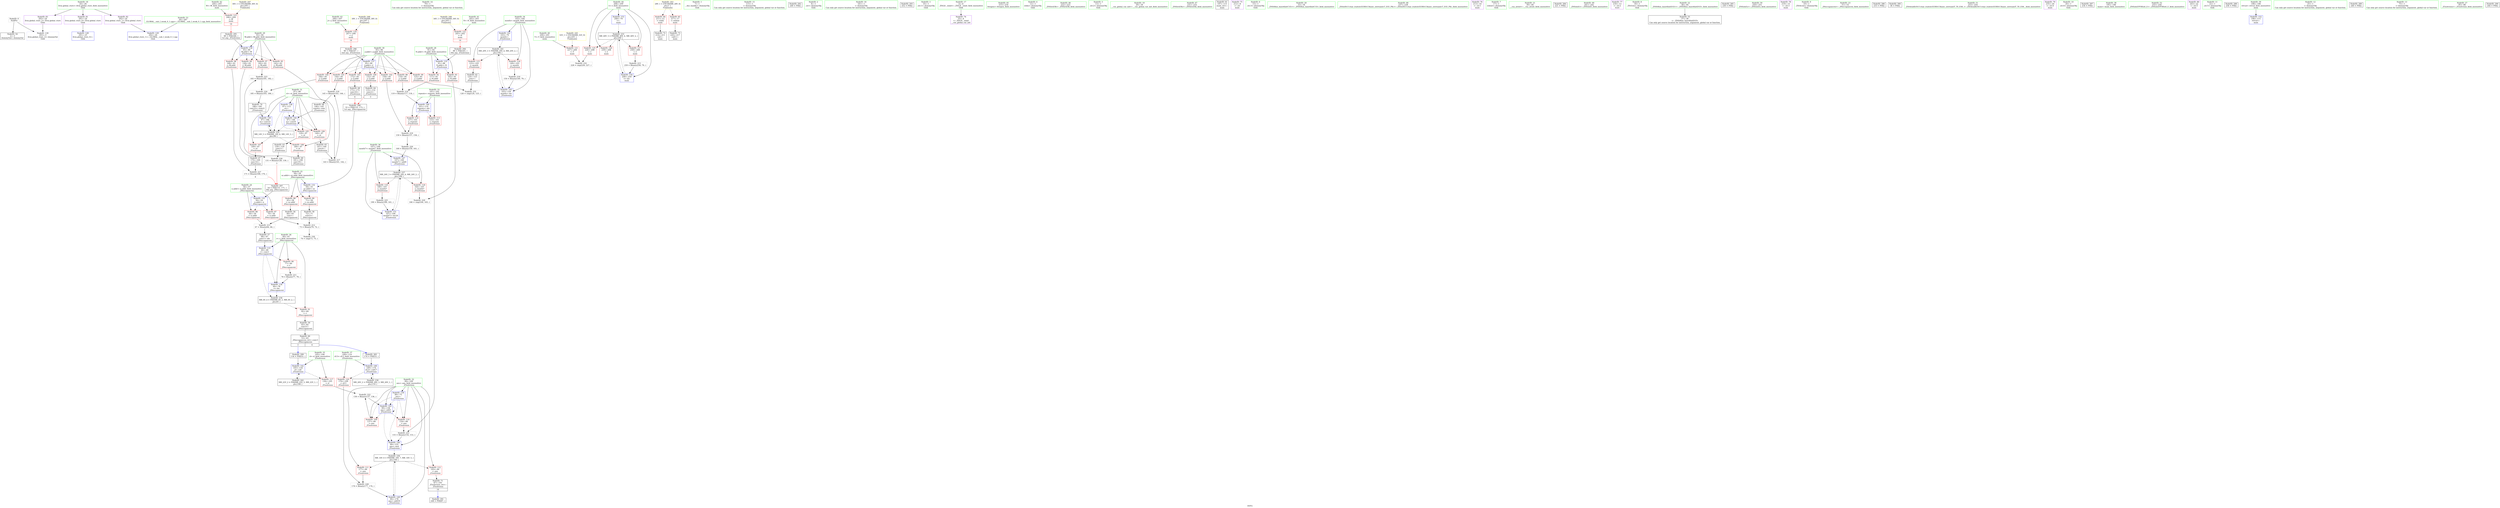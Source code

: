 digraph "SVFG" {
	label="SVFG";

	Node0x557beed9e220 [shape=record,color=grey,label="{NodeID: 0\nNullPtr}"];
	Node0x557beed9e220 -> Node0x557beedb7810[style=solid];
	Node0x557beed9e220 -> Node0x557beedbc720[style=solid];
	Node0x557beedb6ad0 [shape=record,color=red,label="{NodeID: 97\n182\<--93\n\<--W.addr\n_Z5solvexxx\n}"];
	Node0x557beedb6ad0 -> Node0x557beedc2dd0[style=solid];
	Node0x557beedb43c0 [shape=record,color=green,label="{NodeID: 14\n79\<--1\n\<--dummyObj\nCan only get source location for instruction, argument, global var or function.}"];
	Node0x557beedb6610 [shape=record,color=red,label="{NodeID: 111\n177\<--99\n\<--ans\n_Z5solvexxx\n}"];
	Node0x557beedb6610 -> Node0x557beedc3550[style=solid];
	Node0x557beedb50f0 [shape=record,color=green,label="{NodeID: 28\n91\<--92\nN.addr\<--N.addr_field_insensitive\n_Z5solvexxx\n}"];
	Node0x557beedb50f0 -> Node0x557beedb97e0[style=solid];
	Node0x557beedb50f0 -> Node0x557beedb98b0[style=solid];
	Node0x557beedb50f0 -> Node0x557beedbcb60[style=solid];
	Node0x557beeddb860 [shape=record,color=black,label="{NodeID: 291\n248 = PHI(87, )\n}"];
	Node0x557beedbc2e0 [shape=record,color=red,label="{NodeID: 125\n226\<--208\n\<--t\nmain\n}"];
	Node0x557beedbc2e0 -> Node0x557beedc3b50[style=solid];
	Node0x557beedb5c80 [shape=record,color=green,label="{NodeID: 42\n204\<--205\nW\<--W_field_insensitive\nmain\n}"];
	Node0x557beedb5c80 -> Node0x557beedbc140[style=solid];
	Node0x557beedc2c50 [shape=record,color=grey,label="{NodeID: 222\n138 = Binary(137, 136, )\n}"];
	Node0x557beedc2c50 -> Node0x557beedbd1e0[style=solid];
	Node0x557beedbcea0 [shape=record,color=blue,label="{NodeID: 139\n99\<--75\nans\<--\n_Z5solvexxx\n}"];
	Node0x557beedbcea0 -> Node0x557beedb6470[style=dashed];
	Node0x557beedbcea0 -> Node0x557beedb6540[style=dashed];
	Node0x557beedbcea0 -> Node0x557beedbd1e0[style=dashed];
	Node0x557beedbcea0 -> Node0x557beedbd450[style=dashed];
	Node0x557beedb7a10 [shape=record,color=black,label="{NodeID: 56\n66\<--65\nconv\<--\n_Z9occupancexi\n}"];
	Node0x557beedb7a10 -> Node0x557beedc1ed0[style=solid];
	Node0x557beedcc020 [shape=record,color=black,label="{NodeID: 236\nMR_16V_6 = PHI(MR_16V_7, MR_16V_5, )\npts\{100 \}\n}"];
	Node0x557beedcc020 -> Node0x557beedb6610[style=dashed];
	Node0x557beedcc020 -> Node0x557beedb66e0[style=dashed];
	Node0x557beedcc020 -> Node0x557beedbd6c0[style=dashed];
	Node0x557beedbda00 [shape=record,color=blue,label="{NodeID: 153\n208\<--79\nt\<--\nmain\n}"];
	Node0x557beedbda00 -> Node0x557beedcb120[style=dashed];
	Node0x557beedb8570 [shape=record,color=black,label="{NodeID: 70\n186\<--185\nconv22\<--rem21\n_Z5solvexxx\n}"];
	Node0x557beedb8570 -> Node0x557beedbd790[style=solid];
	Node0x557beedb9160 [shape=record,color=red,label="{NodeID: 84\n211\<--12\n\<--stdin\nmain\n}"];
	Node0x557beedb9160 -> Node0x557beedb8710[style=solid];
	Node0x557beedb34c0 [shape=record,color=green,label="{NodeID: 1\n7\<--1\n__dso_handle\<--dummyObj\nGlob }"];
	Node0x557beedb6ba0 [shape=record,color=red,label="{NodeID: 98\n118\<--95\n\<--J.addr\n_Z5solvexxx\n}"];
	Node0x557beedb6ba0 -> Node0x557beedc2050[style=solid];
	Node0x557beedb4480 [shape=record,color=green,label="{NodeID: 15\n115\<--1\n\<--dummyObj\nCan only get source location for instruction, argument, global var or function.}"];
	Node0x557beedb66e0 [shape=record,color=red,label="{NodeID: 112\n193\<--99\n\<--ans\n_Z5solvexxx\n}"];
	Node0x557beedb66e0 -> Node0x557beedb8640[style=solid];
	Node0x557beedb51c0 [shape=record,color=green,label="{NodeID: 29\n93\<--94\nW.addr\<--W.addr_field_insensitive\n_Z5solvexxx\n}"];
	Node0x557beedb51c0 -> Node0x557beedb9980[style=solid];
	Node0x557beedb51c0 -> Node0x557beedb9a50[style=solid];
	Node0x557beedb51c0 -> Node0x557beedb6a00[style=solid];
	Node0x557beedb51c0 -> Node0x557beedb6ad0[style=solid];
	Node0x557beedb51c0 -> Node0x557beedbcc30[style=solid];
	Node0x557beeddb9f0 [shape=record,color=black,label="{NodeID: 292\n249 = PHI()\n}"];
	Node0x557beedbc3b0 [shape=record,color=red,label="{NodeID: 126\n239\<--208\n\<--t\nmain\n}"];
	Node0x557beedb5d50 [shape=record,color=green,label="{NodeID: 43\n206\<--207\nJ\<--J_field_insensitive\nmain\n}"];
	Node0x557beedb5d50 -> Node0x557beedbc210[style=solid];
	Node0x557beedc2dd0 [shape=record,color=grey,label="{NodeID: 223\n183 = Binary(181, 182, )\n}"];
	Node0x557beedc2dd0 -> Node0x557beedc2f50[style=solid];
	Node0x557beedbcf70 [shape=record,color=blue,label="{NodeID: 140\n101\<--119\nrepeats\<--div\n_Z5solvexxx\n}"];
	Node0x557beedbcf70 -> Node0x557beedb67b0[style=dashed];
	Node0x557beedbcf70 -> Node0x557beedb6880[style=dashed];
	Node0x557beedb7ae0 [shape=record,color=black,label="{NodeID: 57\n68\<--67\nconv1\<--div\n_Z9occupancexi\n}"];
	Node0x557beedb7ae0 -> Node0x557beedbc9c0[style=solid];
	Node0x557beedcc520 [shape=record,color=black,label="{NodeID: 237\nMR_24V_3 = PHI(MR_24V_4, MR_24V_2, )\npts\{108 \}\n}"];
	Node0x557beedcc520 -> Node0x557beedbbd30[style=dashed];
	Node0x557beedcc520 -> Node0x557beedbbe00[style=dashed];
	Node0x557beedcc520 -> Node0x557beedbd860[style=dashed];
	Node0x557beedbdad0 [shape=record,color=blue,label="{NodeID: 154\n208\<--259\nt\<--inc\nmain\n}"];
	Node0x557beedbdad0 -> Node0x557beedcb120[style=dashed];
	Node0x557beedb8640 [shape=record,color=black,label="{NodeID: 71\n87\<--193\n_Z5solvexxx_ret\<--\n_Z5solvexxx\n|{<s0>14}}"];
	Node0x557beedb8640:s0 -> Node0x557beeddb860[style=solid,color=blue];
	Node0x557beedb9230 [shape=record,color=red,label="{NodeID: 85\n217\<--17\n\<--stdout\nmain\n}"];
	Node0x557beedb9230 -> Node0x557beedb87e0[style=solid];
	Node0x557beedb3550 [shape=record,color=green,label="{NodeID: 2\n8\<--1\n.str\<--dummyObj\nGlob }"];
	Node0x557beedb6c70 [shape=record,color=red,label="{NodeID: 99\n125\<--95\n\<--J.addr\n_Z5solvexxx\n}"];
	Node0x557beedb6c70 -> Node0x557beedc39d0[style=solid];
	Node0x557beedb4580 [shape=record,color=green,label="{NodeID: 16\n161\<--1\n\<--dummyObj\nCan only get source location for instruction, argument, global var or function.}"];
	Node0x557beedb67b0 [shape=record,color=red,label="{NodeID: 113\n153\<--101\n\<--repeats\n_Z5solvexxx\n}"];
	Node0x557beedb67b0 -> Node0x557beedc2ad0[style=solid];
	Node0x557beedb5290 [shape=record,color=green,label="{NodeID: 30\n95\<--96\nJ.addr\<--J.addr_field_insensitive\n_Z5solvexxx\n}"];
	Node0x557beedb5290 -> Node0x557beedb6ba0[style=solid];
	Node0x557beedb5290 -> Node0x557beedb6c70[style=solid];
	Node0x557beedb5290 -> Node0x557beedb6d40[style=solid];
	Node0x557beedb5290 -> Node0x557beedb6e10[style=solid];
	Node0x557beedb5290 -> Node0x557beedb6ee0[style=solid];
	Node0x557beedb5290 -> Node0x557beedb6fb0[style=solid];
	Node0x557beedb5290 -> Node0x557beedb7080[style=solid];
	Node0x557beedb5290 -> Node0x557beedbcd00[style=solid];
	Node0x557beeddbac0 [shape=record,color=black,label="{NodeID: 293\n252 = PHI()\n}"];
	Node0x557beedbc480 [shape=record,color=red,label="{NodeID: 127\n258\<--208\n\<--t\nmain\n}"];
	Node0x557beedbc480 -> Node0x557beedc21d0[style=solid];
	Node0x557beedb5e20 [shape=record,color=green,label="{NodeID: 44\n208\<--209\nt\<--t_field_insensitive\nmain\n}"];
	Node0x557beedb5e20 -> Node0x557beedbc2e0[style=solid];
	Node0x557beedb5e20 -> Node0x557beedbc3b0[style=solid];
	Node0x557beedb5e20 -> Node0x557beedbc480[style=solid];
	Node0x557beedb5e20 -> Node0x557beedbda00[style=solid];
	Node0x557beedb5e20 -> Node0x557beedbdad0[style=solid];
	Node0x557beedc2f50 [shape=record,color=grey,label="{NodeID: 224\n185 = Binary(183, 184, )\n}"];
	Node0x557beedc2f50 -> Node0x557beedb8570[style=solid];
	Node0x557beedbd040 [shape=record,color=blue,label="{NodeID: 141\n103\<--79\nmonth\<--\n_Z5solvexxx\n}"];
	Node0x557beedbd040 -> Node0x557beedcd920[style=dashed];
	Node0x557beedb7bb0 [shape=record,color=black,label="{NodeID: 58\n72\<--71\nconv2\<--\n_Z9occupancexi\n}"];
	Node0x557beedb7bb0 -> Node0x557beedc1d50[style=solid];
	Node0x557beedcca20 [shape=record,color=black,label="{NodeID: 238\nMR_26V_2 = PHI(MR_26V_3, MR_26V_1, )\npts\{110 \}\n}"];
	Node0x557beedcca20 -> Node0x557beedbd5f0[style=dashed];
	Node0x557beedb8710 [shape=record,color=black,label="{NodeID: 72\n214\<--211\ncall\<--\nmain\n}"];
	Node0x557beedb9300 [shape=record,color=red,label="{NodeID: 86\n64\<--56\n\<--n.addr\n_Z9occupancexi\n}"];
	Node0x557beedb9300 -> Node0x557beedc1ed0[style=solid];
	Node0x557beedb35e0 [shape=record,color=green,label="{NodeID: 3\n10\<--1\n.str.1\<--dummyObj\nGlob }"];
	Node0x557beedb6d40 [shape=record,color=red,label="{NodeID: 100\n132\<--95\n\<--J.addr\n_Z5solvexxx\n}"];
	Node0x557beedb6d40 -> Node0x557beedb8090[style=solid];
	Node0x557beedb4680 [shape=record,color=green,label="{NodeID: 17\n4\<--6\n_ZStL8__ioinit\<--_ZStL8__ioinit_field_insensitive\nGlob }"];
	Node0x557beedb4680 -> Node0x557beedb88b0[style=solid];
	Node0x557beedb6880 [shape=record,color=red,label="{NodeID: 114\n157\<--101\n\<--repeats\n_Z5solvexxx\n}"];
	Node0x557beedb6880 -> Node0x557beedc27d0[style=solid];
	Node0x557beedb5360 [shape=record,color=green,label="{NodeID: 31\n97\<--98\nst\<--st_field_insensitive\n_Z5solvexxx\n}"];
	Node0x557beedb5360 -> Node0x557beedb7150[style=solid];
	Node0x557beedb5360 -> Node0x557beedb6200[style=solid];
	Node0x557beedb5360 -> Node0x557beedb62d0[style=solid];
	Node0x557beedb5360 -> Node0x557beedb63a0[style=solid];
	Node0x557beedb5360 -> Node0x557beedbcdd0[style=solid];
	Node0x557beedb5360 -> Node0x557beedbd2b0[style=solid];
	Node0x557beedb5360 -> Node0x557beedbd790[style=solid];
	Node0x557beeddbb90 [shape=record,color=black,label="{NodeID: 294\n88 = PHI(245, )\n0th arg _Z5solvexxx }"];
	Node0x557beeddbb90 -> Node0x557beedbcb60[style=solid];
	Node0x557beedba990 [shape=record,color=grey,label="{NodeID: 211\n78 = Binary(77, 79, )\n}"];
	Node0x557beedba990 -> Node0x557beedbca90[style=solid];
	Node0x557beedbc550 [shape=record,color=blue,label="{NodeID: 128\n291\<--25\nllvm.global_ctors_0\<--\nGlob }"];
	Node0x557beedb5ef0 [shape=record,color=green,label="{NodeID: 45\n215\<--216\nfreopen\<--freopen_field_insensitive\n}"];
	Node0x557beedc30d0 [shape=record,color=grey,label="{NodeID: 225\n190 = Binary(189, 161, )\n}"];
	Node0x557beedc30d0 -> Node0x557beedbd860[style=solid];
	Node0x557beedbd110 [shape=record,color=blue,label="{NodeID: 142\n105\<--134\nd\<--call\n_Z5solvexxx\n}"];
	Node0x557beedbd110 -> Node0x557beedbbc60[style=dashed];
	Node0x557beedbd110 -> Node0x557beedcde20[style=dashed];
	Node0x557beedb7c80 [shape=record,color=black,label="{NodeID: 59\n83\<--82\nconv3\<--\n_Z9occupancexi\n}"];
	Node0x557beedb7c80 -> Node0x557beedb7d50[style=solid];
	Node0x557beedb87e0 [shape=record,color=black,label="{NodeID: 73\n220\<--217\ncall1\<--\nmain\n}"];
	Node0x557beedb93d0 [shape=record,color=red,label="{NodeID: 87\n70\<--56\n\<--n.addr\n_Z9occupancexi\n}"];
	Node0x557beedb93d0 -> Node0x557beedc1d50[style=solid];
	Node0x557beedb3670 [shape=record,color=green,label="{NodeID: 4\n12\<--1\nstdin\<--dummyObj\nGlob }"];
	Node0x557beedb6e10 [shape=record,color=red,label="{NodeID: 101\n144\<--95\n\<--J.addr\n_Z5solvexxx\n}"];
	Node0x557beedb6e10 -> Node0x557beedc2650[style=solid];
	Node0x557beedb4780 [shape=record,color=green,label="{NodeID: 18\n24\<--28\nllvm.global_ctors\<--llvm.global_ctors_field_insensitive\nGlob }"];
	Node0x557beedb4780 -> Node0x557beedb8e60[style=solid];
	Node0x557beedb4780 -> Node0x557beedb8f60[style=solid];
	Node0x557beedb4780 -> Node0x557beedb9060[style=solid];
	Node0x557beedbbb40 [shape=record,color=red,label="{NodeID: 115\n123\<--103\n\<--month\n_Z5solvexxx\n}"];
	Node0x557beedbbb40 -> Node0x557beedb7ef0[style=solid];
	Node0x557beedb5430 [shape=record,color=green,label="{NodeID: 32\n99\<--100\nans\<--ans_field_insensitive\n_Z5solvexxx\n}"];
	Node0x557beedb5430 -> Node0x557beedb6470[style=solid];
	Node0x557beedb5430 -> Node0x557beedb6540[style=solid];
	Node0x557beedb5430 -> Node0x557beedb6610[style=solid];
	Node0x557beedb5430 -> Node0x557beedb66e0[style=solid];
	Node0x557beedb5430 -> Node0x557beedbcea0[style=solid];
	Node0x557beedb5430 -> Node0x557beedbd1e0[style=solid];
	Node0x557beedb5430 -> Node0x557beedbd450[style=solid];
	Node0x557beedb5430 -> Node0x557beedbd6c0[style=solid];
	Node0x557beeddbd30 [shape=record,color=black,label="{NodeID: 295\n89 = PHI(246, )\n1st arg _Z5solvexxx }"];
	Node0x557beeddbd30 -> Node0x557beedbcc30[style=solid];
	Node0x557beedc1d50 [shape=record,color=grey,label="{NodeID: 212\n73 = Binary(70, 72, )\n}"];
	Node0x557beedc1d50 -> Node0x557beedc3850[style=solid];
	Node0x557beedbc620 [shape=record,color=blue,label="{NodeID: 129\n292\<--26\nllvm.global_ctors_1\<--_GLOBAL__sub_I_wook_0_1.cpp\nGlob }"];
	Node0x557beedb5ff0 [shape=record,color=green,label="{NodeID: 46\n222\<--223\n_ZNSirsERi\<--_ZNSirsERi_field_insensitive\n}"];
	Node0x557beedc3250 [shape=record,color=grey,label="{NodeID: 226\n131 = Binary(128, 130, )\n|{<s0>3}}"];
	Node0x557beedc3250:s0 -> Node0x557beeddbfb0[style=solid,color=red];
	Node0x557beedbd1e0 [shape=record,color=blue,label="{NodeID: 143\n99\<--138\nans\<--add3\n_Z5solvexxx\n}"];
	Node0x557beedbd1e0 -> Node0x557beedb6470[style=dashed];
	Node0x557beedbd1e0 -> Node0x557beedb6540[style=dashed];
	Node0x557beedbd1e0 -> Node0x557beedbd1e0[style=dashed];
	Node0x557beedbd1e0 -> Node0x557beedbd450[style=dashed];
	Node0x557beedb7d50 [shape=record,color=black,label="{NodeID: 60\n53\<--83\n_Z9occupancexi_ret\<--conv3\n_Z9occupancexi\n|{<s0>3|<s1>4}}"];
	Node0x557beedb7d50:s0 -> Node0x557beeddcb00[style=solid,color=blue];
	Node0x557beedb7d50:s1 -> Node0x557beeb0a0e0[style=solid,color=blue];
	Node0x557beedb88b0 [shape=record,color=purple,label="{NodeID: 74\n35\<--4\n\<--_ZStL8__ioinit\n__cxx_global_var_init\n}"];
	Node0x557beedb94a0 [shape=record,color=red,label="{NodeID: 88\n65\<--58\n\<--sz.addr\n_Z9occupancexi\n}"];
	Node0x557beedb94a0 -> Node0x557beedb7a10[style=solid];
	Node0x557beedb3eb0 [shape=record,color=green,label="{NodeID: 5\n13\<--1\n.str.2\<--dummyObj\nGlob }"];
	Node0x557beedb6ee0 [shape=record,color=red,label="{NodeID: 102\n158\<--95\n\<--J.addr\n_Z5solvexxx\n}"];
	Node0x557beedb6ee0 -> Node0x557beedc27d0[style=solid];
	Node0x557beedb4880 [shape=record,color=green,label="{NodeID: 19\n29\<--30\n__cxx_global_var_init\<--__cxx_global_var_init_field_insensitive\n}"];
	Node0x557beedbbbd0 [shape=record,color=red,label="{NodeID: 116\n149\<--103\n\<--month\n_Z5solvexxx\n}"];
	Node0x557beedbbbd0 -> Node0x557beedc2350[style=solid];
	Node0x557beedb5500 [shape=record,color=green,label="{NodeID: 33\n101\<--102\nrepeats\<--repeats_field_insensitive\n_Z5solvexxx\n}"];
	Node0x557beedb5500 -> Node0x557beedb67b0[style=solid];
	Node0x557beedb5500 -> Node0x557beedb6880[style=solid];
	Node0x557beedb5500 -> Node0x557beedbcf70[style=solid];
	Node0x557beeddbe70 [shape=record,color=black,label="{NodeID: 296\n90 = PHI(247, )\n2nd arg _Z5solvexxx }"];
	Node0x557beeddbe70 -> Node0x557beedbcd00[style=solid];
	Node0x557beedc1ed0 [shape=record,color=grey,label="{NodeID: 213\n67 = Binary(64, 66, )\n}"];
	Node0x557beedc1ed0 -> Node0x557beedb7ae0[style=solid];
	Node0x557beedbc720 [shape=record,color=blue, style = dotted,label="{NodeID: 130\n293\<--3\nllvm.global_ctors_2\<--dummyVal\nGlob }"];
	Node0x557beedb60f0 [shape=record,color=green,label="{NodeID: 47\n231\<--232\n_ZNSirsERx\<--_ZNSirsERx_field_insensitive\n}"];
	Node0x557beedc33d0 [shape=record,color=grey,label="{NodeID: 227\n171 = Binary(168, 170, )\n|{<s0>4}}"];
	Node0x557beedc33d0:s0 -> Node0x557beeddbfb0[style=solid,color=red];
	Node0x557beedbd2b0 [shape=record,color=blue,label="{NodeID: 144\n97\<--146\nst\<--conv6\n_Z5solvexxx\n}"];
	Node0x557beedbd2b0 -> Node0x557beedb7150[style=dashed];
	Node0x557beedbd2b0 -> Node0x557beedb6200[style=dashed];
	Node0x557beedbd2b0 -> Node0x557beedbd2b0[style=dashed];
	Node0x557beedbd2b0 -> Node0x557beedcbb20[style=dashed];
	Node0x557beedb7e20 [shape=record,color=black,label="{NodeID: 61\n197\<--115\nmain_ret\<--\nmain\n}"];
	Node0x557beedcd920 [shape=record,color=black,label="{NodeID: 241\nMR_20V_3 = PHI(MR_20V_4, MR_20V_2, )\npts\{104 \}\n}"];
	Node0x557beedcd920 -> Node0x557beedbbb40[style=dashed];
	Node0x557beedcd920 -> Node0x557beedbbbd0[style=dashed];
	Node0x557beedcd920 -> Node0x557beedbd380[style=dashed];
	Node0x557beedb8980 [shape=record,color=purple,label="{NodeID: 75\n212\<--8\n\<--.str\nmain\n}"];
	Node0x557beedb9570 [shape=record,color=red,label="{NodeID: 89\n71\<--58\n\<--sz.addr\n_Z9occupancexi\n}"];
	Node0x557beedb9570 -> Node0x557beedb7bb0[style=solid];
	Node0x557beedb3f40 [shape=record,color=green,label="{NodeID: 6\n15\<--1\n.str.3\<--dummyObj\nGlob }"];
	Node0x557beedb6fb0 [shape=record,color=red,label="{NodeID: 103\n172\<--95\n\<--J.addr\n_Z5solvexxx\n}"];
	Node0x557beedb6fb0 -> Node0x557beedb83d0[style=solid];
	Node0x557beedb4980 [shape=record,color=green,label="{NodeID: 20\n33\<--34\n_ZNSt8ios_base4InitC1Ev\<--_ZNSt8ios_base4InitC1Ev_field_insensitive\n}"];
	Node0x557beeb0a0e0 [shape=record,color=black,label="{NodeID: 283\n174 = PHI(53, )\n}"];
	Node0x557beeb0a0e0 -> Node0x557beedbd5f0[style=solid];
	Node0x557beedbbc60 [shape=record,color=red,label="{NodeID: 117\n136\<--105\n\<--d\n_Z5solvexxx\n}"];
	Node0x557beedbbc60 -> Node0x557beedc2c50[style=solid];
	Node0x557beedb55d0 [shape=record,color=green,label="{NodeID: 34\n103\<--104\nmonth\<--month_field_insensitive\n_Z5solvexxx\n}"];
	Node0x557beedb55d0 -> Node0x557beedbbb40[style=solid];
	Node0x557beedb55d0 -> Node0x557beedbbbd0[style=solid];
	Node0x557beedb55d0 -> Node0x557beedbd040[style=solid];
	Node0x557beedb55d0 -> Node0x557beedbd380[style=solid];
	Node0x557beeddbfb0 [shape=record,color=black,label="{NodeID: 297\n54 = PHI(131, 171, )\n0th arg _Z9occupancexi }"];
	Node0x557beeddbfb0 -> Node0x557beedbc820[style=solid];
	Node0x557beedc2050 [shape=record,color=grey,label="{NodeID: 214\n119 = Binary(117, 118, )\n}"];
	Node0x557beedc2050 -> Node0x557beedbcf70[style=solid];
	Node0x557beedbc820 [shape=record,color=blue,label="{NodeID: 131\n56\<--54\nn.addr\<--n\n_Z9occupancexi\n}"];
	Node0x557beedbc820 -> Node0x557beedb9300[style=dashed];
	Node0x557beedbc820 -> Node0x557beedb93d0[style=dashed];
	Node0x557beedb7210 [shape=record,color=green,label="{NodeID: 48\n237\<--238\n_ZStlsISt11char_traitsIcEERSt13basic_ostreamIcT_ES5_PKc\<--_ZStlsISt11char_traitsIcEERSt13basic_ostreamIcT_ES5_PKc_field_insensitive\n}"];
	Node0x557beedc3550 [shape=record,color=grey,label="{NodeID: 228\n178 = Binary(177, 176, )\n}"];
	Node0x557beedc3550 -> Node0x557beedbd6c0[style=solid];
	Node0x557beedbd380 [shape=record,color=blue,label="{NodeID: 145\n103\<--150\nmonth\<--inc\n_Z5solvexxx\n}"];
	Node0x557beedbd380 -> Node0x557beedcd920[style=dashed];
	Node0x557beedb7ef0 [shape=record,color=black,label="{NodeID: 62\n124\<--123\nconv\<--\n_Z5solvexxx\n}"];
	Node0x557beedb7ef0 -> Node0x557beedc39d0[style=solid];
	Node0x557beedcde20 [shape=record,color=black,label="{NodeID: 242\nMR_22V_2 = PHI(MR_22V_3, MR_22V_1, )\npts\{106 \}\n}"];
	Node0x557beedcde20 -> Node0x557beedbd110[style=dashed];
	Node0x557beedb8a50 [shape=record,color=purple,label="{NodeID: 76\n213\<--10\n\<--.str.1\nmain\n}"];
	Node0x557beedb9640 [shape=record,color=red,label="{NodeID: 90\n77\<--60\n\<--r\n_Z9occupancexi\n}"];
	Node0x557beedb9640 -> Node0x557beedba990[style=solid];
	Node0x557beedb3fd0 [shape=record,color=green,label="{NodeID: 7\n17\<--1\nstdout\<--dummyObj\nGlob }"];
	Node0x557beedb7080 [shape=record,color=red,label="{NodeID: 104\n184\<--95\n\<--J.addr\n_Z5solvexxx\n}"];
	Node0x557beedb7080 -> Node0x557beedc2f50[style=solid];
	Node0x557beedb4a80 [shape=record,color=green,label="{NodeID: 21\n39\<--40\n__cxa_atexit\<--__cxa_atexit_field_insensitive\n}"];
	Node0x557beeddb1f0 [shape=record,color=black,label="{NodeID: 284\n221 = PHI()\n}"];
	Node0x557beedbbd30 [shape=record,color=red,label="{NodeID: 118\n164\<--107\n\<--month7\n_Z5solvexxx\n}"];
	Node0x557beedbbd30 -> Node0x557beedc36d0[style=solid];
	Node0x557beedb56a0 [shape=record,color=green,label="{NodeID: 35\n105\<--106\nd\<--d_field_insensitive\n_Z5solvexxx\n}"];
	Node0x557beedb56a0 -> Node0x557beedbbc60[style=solid];
	Node0x557beedb56a0 -> Node0x557beedbd110[style=solid];
	Node0x557beeddc1c0 [shape=record,color=black,label="{NodeID: 298\n55 = PHI(133, 173, )\n1st arg _Z9occupancexi }"];
	Node0x557beeddc1c0 -> Node0x557beedbc8f0[style=solid];
	Node0x557beedc21d0 [shape=record,color=grey,label="{NodeID: 215\n259 = Binary(258, 79, )\n}"];
	Node0x557beedc21d0 -> Node0x557beedbdad0[style=solid];
	Node0x557beedbc8f0 [shape=record,color=blue,label="{NodeID: 132\n58\<--55\nsz.addr\<--sz\n_Z9occupancexi\n}"];
	Node0x557beedbc8f0 -> Node0x557beedb94a0[style=dashed];
	Node0x557beedbc8f0 -> Node0x557beedb9570[style=dashed];
	Node0x557beedb7310 [shape=record,color=green,label="{NodeID: 49\n241\<--242\n_ZNSolsEi\<--_ZNSolsEi_field_insensitive\n}"];
	Node0x557beedc36d0 [shape=record,color=grey,label="{NodeID: 229\n166 = cmp(164, 165, )\n}"];
	Node0x557beedbd450 [shape=record,color=blue,label="{NodeID: 146\n99\<--155\nans\<--mul\n_Z5solvexxx\n}"];
	Node0x557beedbd450 -> Node0x557beedcc020[style=dashed];
	Node0x557beedb7fc0 [shape=record,color=black,label="{NodeID: 63\n130\<--129\nconv1\<--\n_Z5solvexxx\n}"];
	Node0x557beedb7fc0 -> Node0x557beedc3250[style=solid];
	Node0x557beedce320 [shape=record,color=yellow,style=double,label="{NodeID: 243\n28V_1 = ENCHI(MR_28V_0)\npts\{1 \}\nFun[main]}"];
	Node0x557beedce320 -> Node0x557beedb9160[style=dashed];
	Node0x557beedce320 -> Node0x557beedb9230[style=dashed];
	Node0x557beedb8b20 [shape=record,color=purple,label="{NodeID: 77\n218\<--13\n\<--.str.2\nmain\n}"];
	Node0x557beedb9710 [shape=record,color=red,label="{NodeID: 91\n82\<--60\n\<--r\n_Z9occupancexi\n}"];
	Node0x557beedb9710 -> Node0x557beedb7c80[style=solid];
	Node0x557beedb4060 [shape=record,color=green,label="{NodeID: 8\n18\<--1\n_ZSt3cin\<--dummyObj\nGlob }"];
	Node0x557beedb7150 [shape=record,color=red,label="{NodeID: 105\n129\<--97\n\<--st\n_Z5solvexxx\n}"];
	Node0x557beedb7150 -> Node0x557beedb7fc0[style=solid];
	Node0x557beedb4b80 [shape=record,color=green,label="{NodeID: 22\n38\<--44\n_ZNSt8ios_base4InitD1Ev\<--_ZNSt8ios_base4InitD1Ev_field_insensitive\n}"];
	Node0x557beedb4b80 -> Node0x557beedb7910[style=solid];
	Node0x557beeddb2c0 [shape=record,color=black,label="{NodeID: 285\n230 = PHI()\n}"];
	Node0x557beedbbe00 [shape=record,color=red,label="{NodeID: 119\n189\<--107\n\<--month7\n_Z5solvexxx\n}"];
	Node0x557beedbbe00 -> Node0x557beedc30d0[style=solid];
	Node0x557beedb5770 [shape=record,color=green,label="{NodeID: 36\n107\<--108\nmonth7\<--month7_field_insensitive\n_Z5solvexxx\n}"];
	Node0x557beedb5770 -> Node0x557beedbbd30[style=solid];
	Node0x557beedb5770 -> Node0x557beedbbe00[style=solid];
	Node0x557beedb5770 -> Node0x557beedbd520[style=solid];
	Node0x557beedb5770 -> Node0x557beedbd860[style=solid];
	Node0x557beeddcb00 [shape=record,color=black,label="{NodeID: 299\n134 = PHI(53, )\n}"];
	Node0x557beeddcb00 -> Node0x557beedbd110[style=solid];
	Node0x557beedc2350 [shape=record,color=grey,label="{NodeID: 216\n150 = Binary(149, 79, )\n}"];
	Node0x557beedc2350 -> Node0x557beedbd380[style=solid];
	Node0x557beedbc9c0 [shape=record,color=blue,label="{NodeID: 133\n60\<--68\nr\<--conv1\n_Z9occupancexi\n}"];
	Node0x557beedbc9c0 -> Node0x557beedb9640[style=dashed];
	Node0x557beedbc9c0 -> Node0x557beedbca90[style=dashed];
	Node0x557beedbc9c0 -> Node0x557beedcb620[style=dashed];
	Node0x557beedb7410 [shape=record,color=green,label="{NodeID: 50\n250\<--251\n_ZNSolsEx\<--_ZNSolsEx_field_insensitive\n}"];
	Node0x557beedc3850 [shape=record,color=grey,label="{NodeID: 230\n74 = cmp(73, 75, )\n}"];
	Node0x557beedbd520 [shape=record,color=blue,label="{NodeID: 147\n107\<--160\nmonth7\<--add9\n_Z5solvexxx\n}"];
	Node0x557beedbd520 -> Node0x557beedcc520[style=dashed];
	Node0x557beedb8090 [shape=record,color=black,label="{NodeID: 64\n133\<--132\nconv2\<--\n_Z5solvexxx\n|{<s0>3}}"];
	Node0x557beedb8090:s0 -> Node0x557beeddc1c0[style=solid,color=red];
	Node0x557beedb8bf0 [shape=record,color=purple,label="{NodeID: 78\n219\<--15\n\<--.str.3\nmain\n}"];
	Node0x557beedb97e0 [shape=record,color=red,label="{NodeID: 92\n117\<--91\n\<--N.addr\n_Z5solvexxx\n}"];
	Node0x557beedb97e0 -> Node0x557beedc2050[style=solid];
	Node0x557beedb40f0 [shape=record,color=green,label="{NodeID: 9\n19\<--1\n_ZSt4cout\<--dummyObj\nGlob }"];
	Node0x557beedb6200 [shape=record,color=red,label="{NodeID: 106\n140\<--97\n\<--st\n_Z5solvexxx\n}"];
	Node0x557beedb6200 -> Node0x557beedb8160[style=solid];
	Node0x557beedb4c80 [shape=record,color=green,label="{NodeID: 23\n51\<--52\n_Z9occupancexi\<--_Z9occupancexi_field_insensitive\n}"];
	Node0x557beeddb390 [shape=record,color=black,label="{NodeID: 286\n233 = PHI()\n}"];
	Node0x557beedbbed0 [shape=record,color=red,label="{NodeID: 120\n176\<--109\n\<--d13\n_Z5solvexxx\n}"];
	Node0x557beedbbed0 -> Node0x557beedc3550[style=solid];
	Node0x557beedb5840 [shape=record,color=green,label="{NodeID: 37\n109\<--110\nd13\<--d13_field_insensitive\n_Z5solvexxx\n}"];
	Node0x557beedb5840 -> Node0x557beedbbed0[style=solid];
	Node0x557beedb5840 -> Node0x557beedbd5f0[style=solid];
	Node0x557beeddcd30 [shape=record,color=black,label="{NodeID: 300\n36 = PHI()\n}"];
	Node0x557beedc24d0 [shape=record,color=grey,label="{NodeID: 217\n143 = Binary(141, 142, )\n}"];
	Node0x557beedc24d0 -> Node0x557beedc2650[style=solid];
	Node0x557beedbca90 [shape=record,color=blue,label="{NodeID: 134\n60\<--78\nr\<--inc\n_Z9occupancexi\n}"];
	Node0x557beedbca90 -> Node0x557beedcb620[style=dashed];
	Node0x557beedb7510 [shape=record,color=green,label="{NodeID: 51\n253\<--254\n_ZSt4endlIcSt11char_traitsIcEERSt13basic_ostreamIT_T0_ES6_\<--_ZSt4endlIcSt11char_traitsIcEERSt13basic_ostreamIT_T0_ES6__field_insensitive\n}"];
	Node0x557beedc39d0 [shape=record,color=grey,label="{NodeID: 231\n126 = cmp(124, 125, )\n}"];
	Node0x557beedbd5f0 [shape=record,color=blue,label="{NodeID: 148\n109\<--174\nd13\<--call17\n_Z5solvexxx\n}"];
	Node0x557beedbd5f0 -> Node0x557beedbbed0[style=dashed];
	Node0x557beedbd5f0 -> Node0x557beedcca20[style=dashed];
	Node0x557beedb8160 [shape=record,color=black,label="{NodeID: 65\n141\<--140\nconv4\<--\n_Z5solvexxx\n}"];
	Node0x557beedb8160 -> Node0x557beedc24d0[style=solid];
	Node0x557beedcef20 [shape=record,color=yellow,style=double,label="{NodeID: 245\n32V_1 = ENCHI(MR_32V_0)\npts\{201 \}\nFun[main]}"];
	Node0x557beedcef20 -> Node0x557beedbbfa0[style=dashed];
	Node0x557beedb8cc0 [shape=record,color=purple,label="{NodeID: 79\n235\<--20\n\<--.str.4\nmain\n}"];
	Node0x557beedb98b0 [shape=record,color=red,label="{NodeID: 93\n165\<--91\n\<--N.addr\n_Z5solvexxx\n}"];
	Node0x557beedb98b0 -> Node0x557beedc36d0[style=solid];
	Node0x557beedb4180 [shape=record,color=green,label="{NodeID: 10\n20\<--1\n.str.4\<--dummyObj\nGlob }"];
	Node0x557beedb62d0 [shape=record,color=red,label="{NodeID: 107\n169\<--97\n\<--st\n_Z5solvexxx\n}"];
	Node0x557beedb62d0 -> Node0x557beedb8300[style=solid];
	Node0x557beedb4d80 [shape=record,color=green,label="{NodeID: 24\n56\<--57\nn.addr\<--n.addr_field_insensitive\n_Z9occupancexi\n}"];
	Node0x557beedb4d80 -> Node0x557beedb9300[style=solid];
	Node0x557beedb4d80 -> Node0x557beedb93d0[style=solid];
	Node0x557beedb4d80 -> Node0x557beedbc820[style=solid];
	Node0x557beeddb460 [shape=record,color=black,label="{NodeID: 287\n234 = PHI()\n}"];
	Node0x557beedbbfa0 [shape=record,color=red,label="{NodeID: 121\n227\<--200\n\<--T\nmain\n}"];
	Node0x557beedbbfa0 -> Node0x557beedc3b50[style=solid];
	Node0x557beedb5910 [shape=record,color=green,label="{NodeID: 38\n195\<--196\nmain\<--main_field_insensitive\n}"];
	Node0x557beedc2650 [shape=record,color=grey,label="{NodeID: 218\n145 = Binary(143, 144, )\n}"];
	Node0x557beedc2650 -> Node0x557beedb8230[style=solid];
	Node0x557beedbcb60 [shape=record,color=blue,label="{NodeID: 135\n91\<--88\nN.addr\<--N\n_Z5solvexxx\n}"];
	Node0x557beedbcb60 -> Node0x557beedb97e0[style=dashed];
	Node0x557beedbcb60 -> Node0x557beedb98b0[style=dashed];
	Node0x557beedb7610 [shape=record,color=green,label="{NodeID: 52\n255\<--256\n_ZNSolsEPFRSoS_E\<--_ZNSolsEPFRSoS_E_field_insensitive\n}"];
	Node0x557beedc3b50 [shape=record,color=grey,label="{NodeID: 232\n228 = cmp(226, 227, )\n}"];
	Node0x557beedbd6c0 [shape=record,color=blue,label="{NodeID: 149\n99\<--178\nans\<--add18\n_Z5solvexxx\n}"];
	Node0x557beedbd6c0 -> Node0x557beedcc020[style=dashed];
	Node0x557beedb8230 [shape=record,color=black,label="{NodeID: 66\n146\<--145\nconv6\<--rem\n_Z5solvexxx\n}"];
	Node0x557beedb8230 -> Node0x557beedbd2b0[style=solid];
	Node0x557beedcf000 [shape=record,color=yellow,style=double,label="{NodeID: 246\n34V_1 = ENCHI(MR_34V_0)\npts\{203 \}\nFun[main]}"];
	Node0x557beedcf000 -> Node0x557beedbc070[style=dashed];
	Node0x557beedb8d90 [shape=record,color=purple,label="{NodeID: 80\n243\<--22\n\<--.str.5\nmain\n}"];
	Node0x557beedb9980 [shape=record,color=red,label="{NodeID: 94\n128\<--93\n\<--W.addr\n_Z5solvexxx\n}"];
	Node0x557beedb9980 -> Node0x557beedc3250[style=solid];
	Node0x557beedb4210 [shape=record,color=green,label="{NodeID: 11\n22\<--1\n.str.5\<--dummyObj\nGlob }"];
	Node0x557beedb63a0 [shape=record,color=red,label="{NodeID: 108\n180\<--97\n\<--st\n_Z5solvexxx\n}"];
	Node0x557beedb63a0 -> Node0x557beedb84a0[style=solid];
	Node0x557beedb4e50 [shape=record,color=green,label="{NodeID: 25\n58\<--59\nsz.addr\<--sz.addr_field_insensitive\n_Z9occupancexi\n}"];
	Node0x557beedb4e50 -> Node0x557beedb94a0[style=solid];
	Node0x557beedb4e50 -> Node0x557beedb9570[style=solid];
	Node0x557beedb4e50 -> Node0x557beedbc8f0[style=solid];
	Node0x557beeddb530 [shape=record,color=black,label="{NodeID: 288\n236 = PHI()\n}"];
	Node0x557beedbc070 [shape=record,color=red,label="{NodeID: 122\n245\<--202\n\<--N\nmain\n|{<s0>14}}"];
	Node0x557beedbc070:s0 -> Node0x557beeddbb90[style=solid,color=red];
	Node0x557beedb5a10 [shape=record,color=green,label="{NodeID: 39\n198\<--199\nretval\<--retval_field_insensitive\nmain\n}"];
	Node0x557beedb5a10 -> Node0x557beedbd930[style=solid];
	Node0x557beedc27d0 [shape=record,color=grey,label="{NodeID: 219\n159 = Binary(157, 158, )\n}"];
	Node0x557beedc27d0 -> Node0x557beedc2950[style=solid];
	Node0x557beedbcc30 [shape=record,color=blue,label="{NodeID: 136\n93\<--89\nW.addr\<--W\n_Z5solvexxx\n}"];
	Node0x557beedbcc30 -> Node0x557beedb9980[style=dashed];
	Node0x557beedbcc30 -> Node0x557beedb9a50[style=dashed];
	Node0x557beedbcc30 -> Node0x557beedb6a00[style=dashed];
	Node0x557beedbcc30 -> Node0x557beedb6ad0[style=dashed];
	Node0x557beedb7710 [shape=record,color=green,label="{NodeID: 53\n26\<--287\n_GLOBAL__sub_I_wook_0_1.cpp\<--_GLOBAL__sub_I_wook_0_1.cpp_field_insensitive\n}"];
	Node0x557beedb7710 -> Node0x557beedbc620[style=solid];
	Node0x557beedcb120 [shape=record,color=black,label="{NodeID: 233\nMR_40V_3 = PHI(MR_40V_4, MR_40V_2, )\npts\{209 \}\n}"];
	Node0x557beedcb120 -> Node0x557beedbc2e0[style=dashed];
	Node0x557beedcb120 -> Node0x557beedbc3b0[style=dashed];
	Node0x557beedcb120 -> Node0x557beedbc480[style=dashed];
	Node0x557beedcb120 -> Node0x557beedbdad0[style=dashed];
	Node0x557beedbd790 [shape=record,color=blue,label="{NodeID: 150\n97\<--186\nst\<--conv22\n_Z5solvexxx\n}"];
	Node0x557beedbd790 -> Node0x557beedcbb20[style=dashed];
	Node0x557beedb8300 [shape=record,color=black,label="{NodeID: 67\n170\<--169\nconv14\<--\n_Z5solvexxx\n}"];
	Node0x557beedb8300 -> Node0x557beedc33d0[style=solid];
	Node0x557beedcf0e0 [shape=record,color=yellow,style=double,label="{NodeID: 247\n36V_1 = ENCHI(MR_36V_0)\npts\{205 \}\nFun[main]}"];
	Node0x557beedcf0e0 -> Node0x557beedbc140[style=dashed];
	Node0x557beedb8e60 [shape=record,color=purple,label="{NodeID: 81\n291\<--24\nllvm.global_ctors_0\<--llvm.global_ctors\nGlob }"];
	Node0x557beedb8e60 -> Node0x557beedbc550[style=solid];
	Node0x557beedb9a50 [shape=record,color=red,label="{NodeID: 95\n142\<--93\n\<--W.addr\n_Z5solvexxx\n}"];
	Node0x557beedb9a50 -> Node0x557beedc24d0[style=solid];
	Node0x557beedb42a0 [shape=record,color=green,label="{NodeID: 12\n25\<--1\n\<--dummyObj\nCan only get source location for instruction, argument, global var or function.}"];
	Node0x557beedb6470 [shape=record,color=red,label="{NodeID: 109\n137\<--99\n\<--ans\n_Z5solvexxx\n}"];
	Node0x557beedb6470 -> Node0x557beedc2c50[style=solid];
	Node0x557beedb4f20 [shape=record,color=green,label="{NodeID: 26\n60\<--61\nr\<--r_field_insensitive\n_Z9occupancexi\n}"];
	Node0x557beedb4f20 -> Node0x557beedb9640[style=solid];
	Node0x557beedb4f20 -> Node0x557beedb9710[style=solid];
	Node0x557beedb4f20 -> Node0x557beedbc9c0[style=solid];
	Node0x557beedb4f20 -> Node0x557beedbca90[style=solid];
	Node0x557beeddb660 [shape=record,color=black,label="{NodeID: 289\n240 = PHI()\n}"];
	Node0x557beedbc140 [shape=record,color=red,label="{NodeID: 123\n246\<--204\n\<--W\nmain\n|{<s0>14}}"];
	Node0x557beedbc140:s0 -> Node0x557beeddbd30[style=solid,color=red];
	Node0x557beedb5ae0 [shape=record,color=green,label="{NodeID: 40\n200\<--201\nT\<--T_field_insensitive\nmain\n}"];
	Node0x557beedb5ae0 -> Node0x557beedbbfa0[style=solid];
	Node0x557beedc2950 [shape=record,color=grey,label="{NodeID: 220\n160 = Binary(159, 161, )\n}"];
	Node0x557beedc2950 -> Node0x557beedbd520[style=solid];
	Node0x557beedbcd00 [shape=record,color=blue,label="{NodeID: 137\n95\<--90\nJ.addr\<--J\n_Z5solvexxx\n}"];
	Node0x557beedbcd00 -> Node0x557beedb6ba0[style=dashed];
	Node0x557beedbcd00 -> Node0x557beedb6c70[style=dashed];
	Node0x557beedbcd00 -> Node0x557beedb6d40[style=dashed];
	Node0x557beedbcd00 -> Node0x557beedb6e10[style=dashed];
	Node0x557beedbcd00 -> Node0x557beedb6ee0[style=dashed];
	Node0x557beedbcd00 -> Node0x557beedb6fb0[style=dashed];
	Node0x557beedbcd00 -> Node0x557beedb7080[style=dashed];
	Node0x557beedb7810 [shape=record,color=black,label="{NodeID: 54\n2\<--3\ndummyVal\<--dummyVal\n}"];
	Node0x557beedcb620 [shape=record,color=black,label="{NodeID: 234\nMR_6V_4 = PHI(MR_6V_3, MR_6V_2, )\npts\{61 \}\n}"];
	Node0x557beedcb620 -> Node0x557beedb9710[style=dashed];
	Node0x557beedbd860 [shape=record,color=blue,label="{NodeID: 151\n107\<--190\nmonth7\<--inc24\n_Z5solvexxx\n}"];
	Node0x557beedbd860 -> Node0x557beedcc520[style=dashed];
	Node0x557beedb83d0 [shape=record,color=black,label="{NodeID: 68\n173\<--172\nconv16\<--\n_Z5solvexxx\n|{<s0>4}}"];
	Node0x557beedb83d0:s0 -> Node0x557beeddc1c0[style=solid,color=red];
	Node0x557beedcf1c0 [shape=record,color=yellow,style=double,label="{NodeID: 248\n38V_1 = ENCHI(MR_38V_0)\npts\{207 \}\nFun[main]}"];
	Node0x557beedcf1c0 -> Node0x557beedbc210[style=dashed];
	Node0x557beedb8f60 [shape=record,color=purple,label="{NodeID: 82\n292\<--24\nllvm.global_ctors_1\<--llvm.global_ctors\nGlob }"];
	Node0x557beedb8f60 -> Node0x557beedbc620[style=solid];
	Node0x557beedb6a00 [shape=record,color=red,label="{NodeID: 96\n168\<--93\n\<--W.addr\n_Z5solvexxx\n}"];
	Node0x557beedb6a00 -> Node0x557beedc33d0[style=solid];
	Node0x557beedb4330 [shape=record,color=green,label="{NodeID: 13\n75\<--1\n\<--dummyObj\nCan only get source location for instruction, argument, global var or function.}"];
	Node0x557beedb6540 [shape=record,color=red,label="{NodeID: 110\n154\<--99\n\<--ans\n_Z5solvexxx\n}"];
	Node0x557beedb6540 -> Node0x557beedc2ad0[style=solid];
	Node0x557beedb4ff0 [shape=record,color=green,label="{NodeID: 27\n85\<--86\n_Z5solvexxx\<--_Z5solvexxx_field_insensitive\n}"];
	Node0x557beeddb760 [shape=record,color=black,label="{NodeID: 290\n244 = PHI()\n}"];
	Node0x557beedbc210 [shape=record,color=red,label="{NodeID: 124\n247\<--206\n\<--J\nmain\n|{<s0>14}}"];
	Node0x557beedbc210:s0 -> Node0x557beeddbe70[style=solid,color=red];
	Node0x557beedb5bb0 [shape=record,color=green,label="{NodeID: 41\n202\<--203\nN\<--N_field_insensitive\nmain\n}"];
	Node0x557beedb5bb0 -> Node0x557beedbc070[style=solid];
	Node0x557beedc2ad0 [shape=record,color=grey,label="{NodeID: 221\n155 = Binary(154, 153, )\n}"];
	Node0x557beedc2ad0 -> Node0x557beedbd450[style=solid];
	Node0x557beedbcdd0 [shape=record,color=blue,label="{NodeID: 138\n97\<--115\nst\<--\n_Z5solvexxx\n}"];
	Node0x557beedbcdd0 -> Node0x557beedb7150[style=dashed];
	Node0x557beedbcdd0 -> Node0x557beedb6200[style=dashed];
	Node0x557beedbcdd0 -> Node0x557beedbd2b0[style=dashed];
	Node0x557beedbcdd0 -> Node0x557beedcbb20[style=dashed];
	Node0x557beedb7910 [shape=record,color=black,label="{NodeID: 55\n37\<--38\n\<--_ZNSt8ios_base4InitD1Ev\nCan only get source location for instruction, argument, global var or function.}"];
	Node0x557beedcbb20 [shape=record,color=black,label="{NodeID: 235\nMR_14V_5 = PHI(MR_14V_6, MR_14V_3, )\npts\{98 \}\n}"];
	Node0x557beedcbb20 -> Node0x557beedb62d0[style=dashed];
	Node0x557beedcbb20 -> Node0x557beedb63a0[style=dashed];
	Node0x557beedcbb20 -> Node0x557beedbd790[style=dashed];
	Node0x557beedbd930 [shape=record,color=blue,label="{NodeID: 152\n198\<--115\nretval\<--\nmain\n}"];
	Node0x557beedb84a0 [shape=record,color=black,label="{NodeID: 69\n181\<--180\nconv19\<--\n_Z5solvexxx\n}"];
	Node0x557beedb84a0 -> Node0x557beedc2dd0[style=solid];
	Node0x557beedb9060 [shape=record,color=purple,label="{NodeID: 83\n293\<--24\nllvm.global_ctors_2\<--llvm.global_ctors\nGlob }"];
	Node0x557beedb9060 -> Node0x557beedbc720[style=solid];
}
